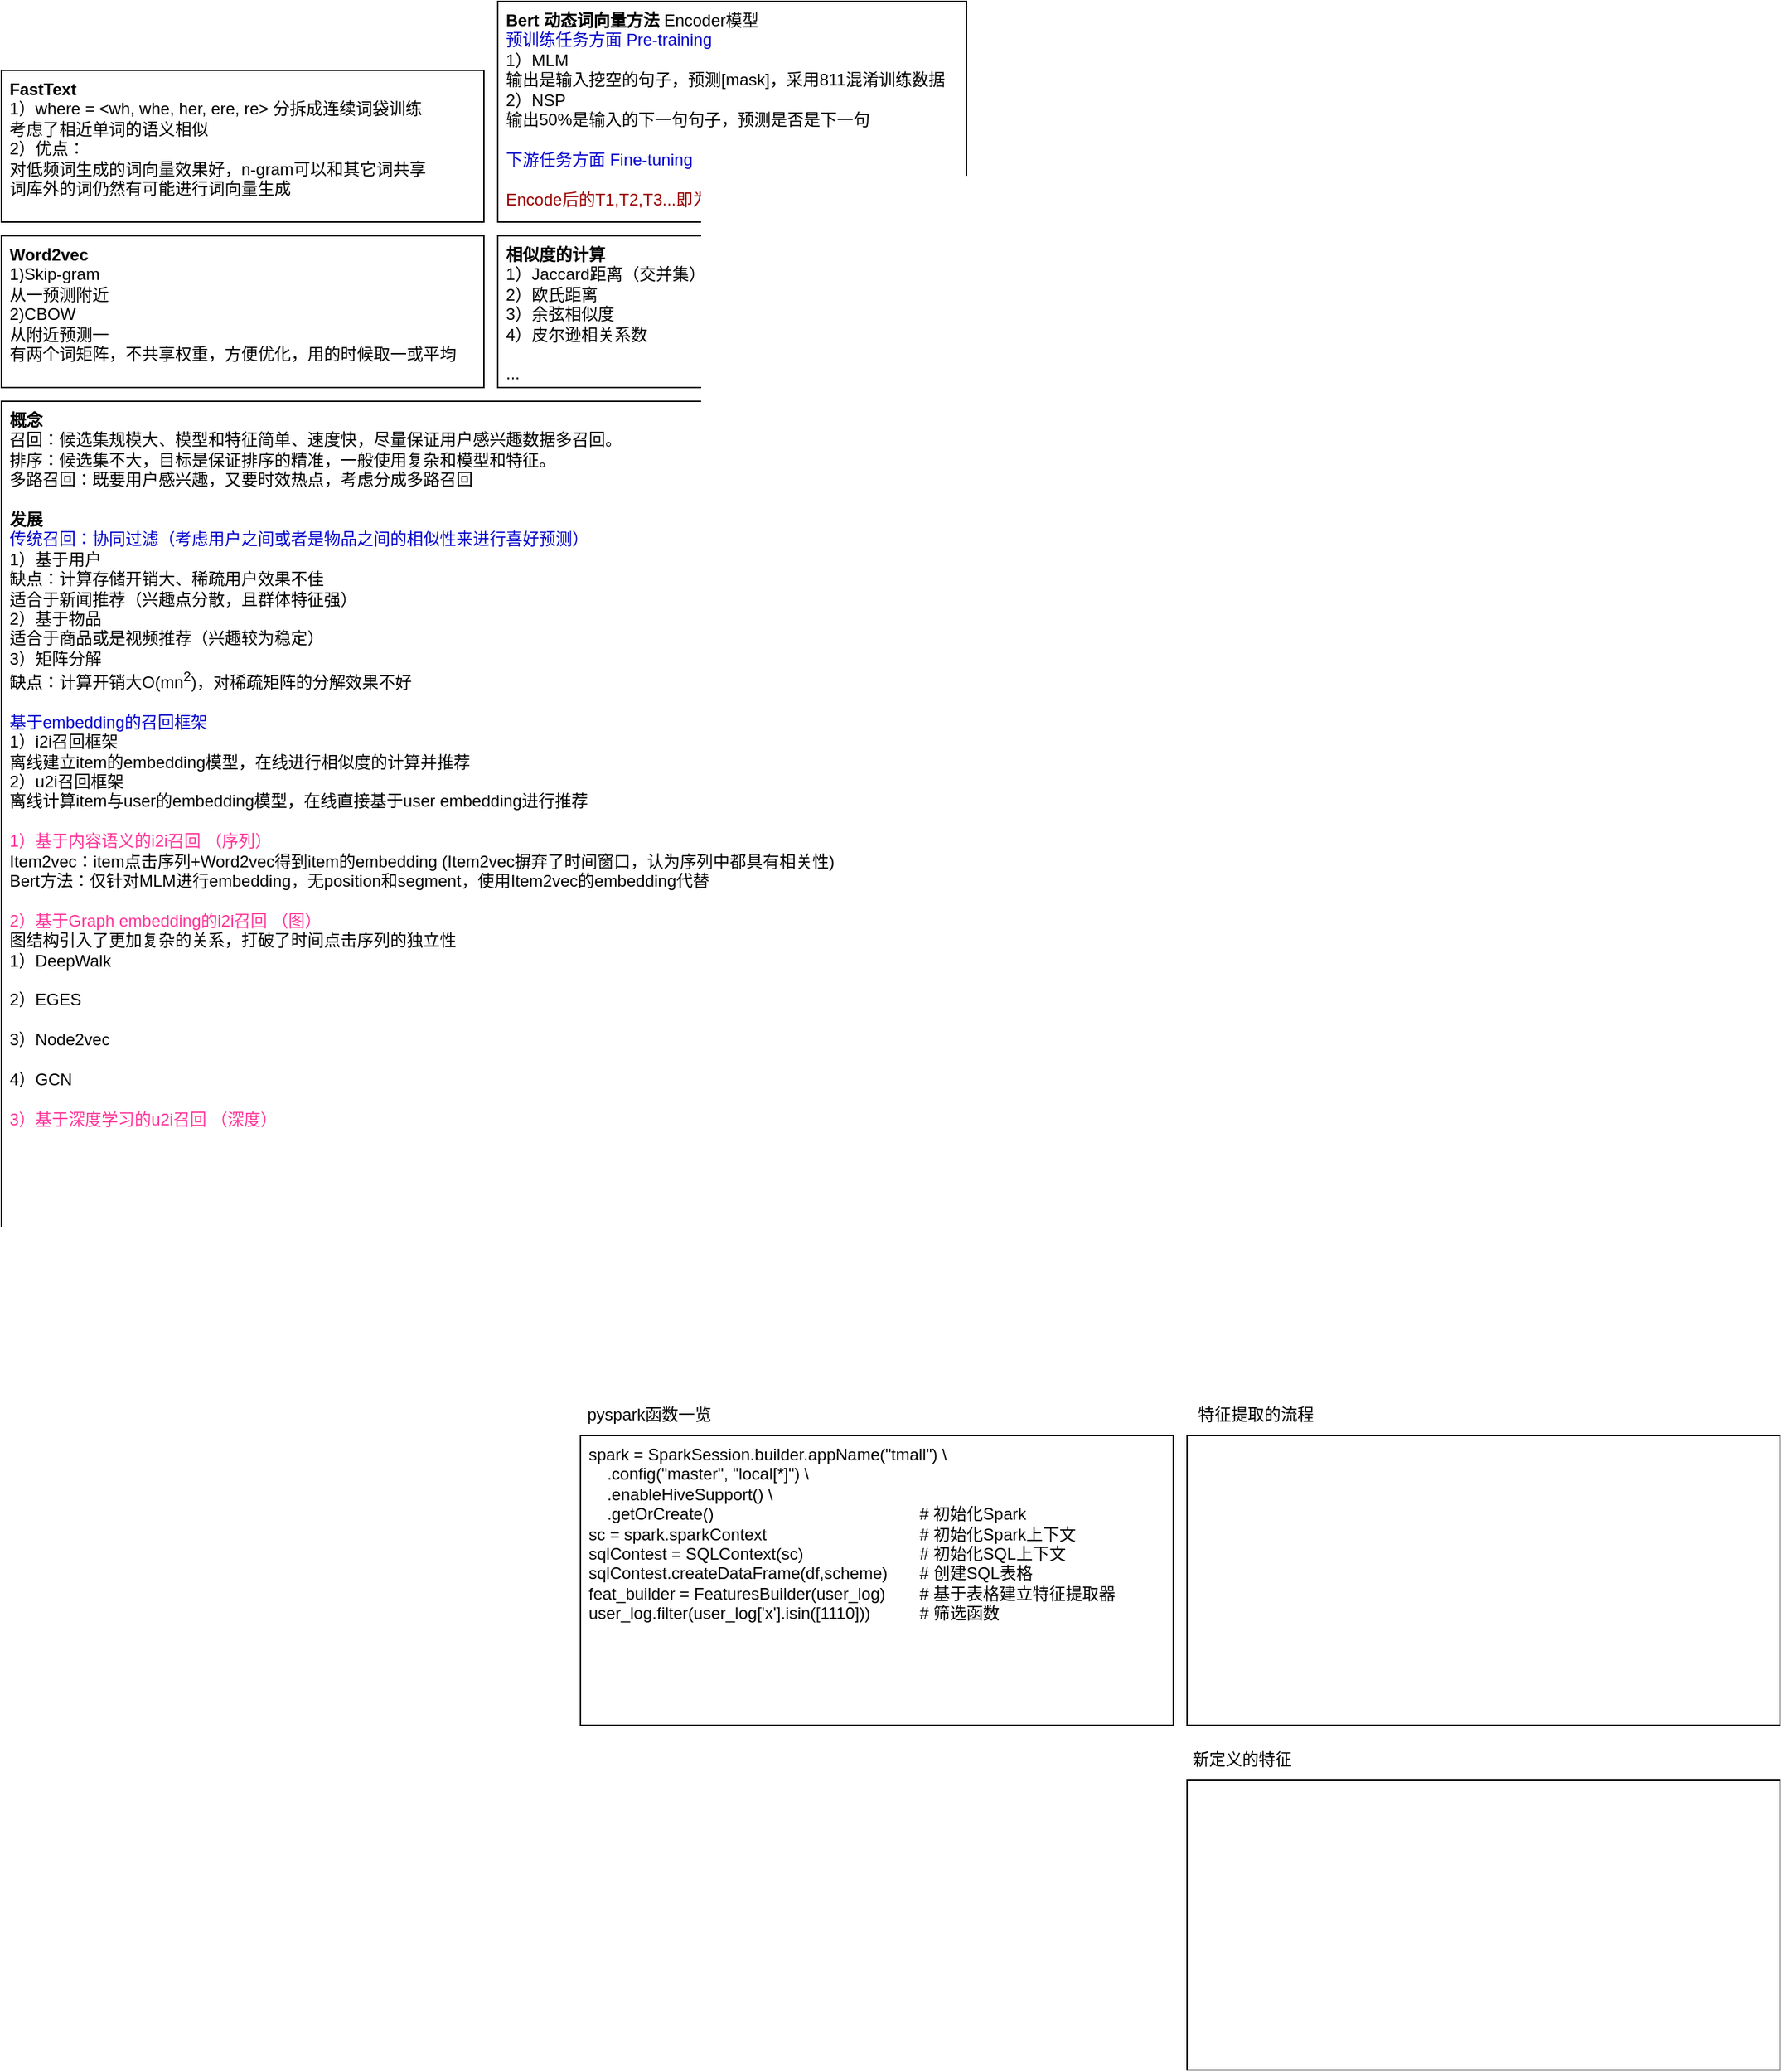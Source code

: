 <mxfile version="24.7.6">
  <diagram name="第 1 页" id="36jbz5RrVT9zZQwFr1fX">
    <mxGraphModel dx="1592" dy="2033" grid="1" gridSize="10" guides="1" tooltips="1" connect="1" arrows="1" fold="1" page="0" pageScale="1" pageWidth="827" pageHeight="1169" math="0" shadow="0">
      <root>
        <mxCell id="0" />
        <mxCell id="1" parent="0" />
        <mxCell id="ATmWsD3FDVk_h2czRpAP-1" value="&lt;div&gt;spark = SparkSession.builder&lt;span style=&quot;background-color: initial;&quot;&gt;.appName(&quot;tmall&quot;) \&lt;/span&gt;&lt;/div&gt;&lt;div&gt;&amp;nbsp; &amp;nbsp; .config(&quot;master&quot;, &quot;local[*]&quot;) \&lt;/div&gt;&lt;div&gt;&amp;nbsp; &amp;nbsp; .enableHiveSupport() \&lt;/div&gt;&lt;div&gt;&amp;nbsp; &amp;nbsp; .getOrCreate()&lt;span style=&quot;white-space: pre;&quot;&gt;&#x9;&lt;/span&gt;&lt;span style=&quot;white-space: pre;&quot;&gt;&#x9;&lt;/span&gt;&lt;span style=&quot;white-space: pre;&quot;&gt;&#x9;&lt;/span&gt;&lt;span style=&quot;white-space: pre;&quot;&gt;&#x9;&lt;/span&gt;&lt;span style=&quot;white-space: pre;&quot;&gt;&#x9;&lt;span style=&quot;white-space: pre;&quot;&gt;&#x9;&lt;/span&gt;&lt;/span&gt;# 初始化Spark&lt;/div&gt;&lt;div&gt;sc = spark.sparkContext&lt;span style=&quot;white-space: pre;&quot;&gt;&#x9;&lt;/span&gt;&lt;span style=&quot;white-space: pre;&quot;&gt;&#x9;&lt;/span&gt;&lt;span style=&quot;white-space: pre;&quot;&gt;&#x9;&lt;/span&gt;&lt;span style=&quot;white-space: pre;&quot;&gt;&#x9;&lt;span style=&quot;white-space: pre;&quot;&gt;&#x9;&lt;/span&gt;&lt;/span&gt;# 初始化Spark上下文&lt;br&gt;&lt;/div&gt;&lt;div&gt;sqlContest = SQLContext(sc)&lt;span style=&quot;white-space: pre;&quot;&gt;&#x9;&lt;/span&gt;&lt;span style=&quot;white-space: pre;&quot;&gt;&#x9;&lt;/span&gt;&lt;span style=&quot;white-space: pre;&quot;&gt;&#x9;&lt;span style=&quot;white-space: pre;&quot;&gt;&#x9;&lt;/span&gt;&lt;/span&gt;# 初始化SQL上下文&lt;br&gt;&lt;/div&gt;&lt;div&gt;sqlContest.createDataFrame(df,scheme)&lt;span style=&quot;white-space: pre;&quot;&gt;&#x9;&lt;/span&gt;# 创建SQL表格&lt;br&gt;&lt;/div&gt;&lt;div&gt;feat_builder = FeaturesBuilder(user_log)&lt;span style=&quot;white-space: pre;&quot;&gt;&#x9;&lt;/span&gt;# 基于表格建立特征提取器&lt;br&gt;&lt;/div&gt;&lt;div&gt;user_log.filter(user_log[&#39;x&#39;].isin([1110]))&lt;span style=&quot;white-space: pre;&quot;&gt;&#x9;&lt;/span&gt;&lt;span style=&quot;white-space: pre;&quot;&gt;&#x9;&lt;/span&gt;# 筛选函数&lt;br&gt;&lt;/div&gt;&lt;div&gt;&lt;br&gt;&lt;/div&gt;&lt;div&gt;&lt;br&gt;&lt;/div&gt;" style="rounded=0;whiteSpace=wrap;html=1;align=left;verticalAlign=top;spacingLeft=4;" vertex="1" parent="1">
          <mxGeometry x="-220" y="-170" width="430" height="210" as="geometry" />
        </mxCell>
        <mxCell id="ATmWsD3FDVk_h2czRpAP-2" value="pyspark函数一览" style="text;html=1;align=center;verticalAlign=middle;whiteSpace=wrap;rounded=0;" vertex="1" parent="1">
          <mxGeometry x="-220" y="-200" width="100" height="30" as="geometry" />
        </mxCell>
        <mxCell id="ATmWsD3FDVk_h2czRpAP-3" value="&lt;div&gt;&lt;br&gt;&lt;/div&gt;" style="rounded=0;whiteSpace=wrap;html=1;align=left;verticalAlign=top;spacingLeft=4;" vertex="1" parent="1">
          <mxGeometry x="220" y="-170" width="430" height="210" as="geometry" />
        </mxCell>
        <mxCell id="ATmWsD3FDVk_h2czRpAP-4" value="特征提取的流程" style="text;html=1;align=center;verticalAlign=middle;whiteSpace=wrap;rounded=0;" vertex="1" parent="1">
          <mxGeometry x="220" y="-200" width="100" height="30" as="geometry" />
        </mxCell>
        <mxCell id="ATmWsD3FDVk_h2czRpAP-5" value="新定义的特征" style="text;html=1;align=center;verticalAlign=middle;whiteSpace=wrap;rounded=0;" vertex="1" parent="1">
          <mxGeometry x="220" y="50" width="80" height="30" as="geometry" />
        </mxCell>
        <mxCell id="ATmWsD3FDVk_h2czRpAP-6" value="&lt;div&gt;&lt;br&gt;&lt;/div&gt;" style="rounded=0;whiteSpace=wrap;html=1;align=left;verticalAlign=top;spacingLeft=4;" vertex="1" parent="1">
          <mxGeometry x="220" y="80" width="430" height="210" as="geometry" />
        </mxCell>
        <mxCell id="ATmWsD3FDVk_h2czRpAP-8" value="&lt;div&gt;&lt;b&gt;概念&lt;/b&gt;&lt;/div&gt;&lt;div&gt;召回：候选集规模大、模型和特征简单、速度快，尽量保证用户感兴趣数据多召回。&lt;/div&gt;&lt;div&gt;排序：候选集不大，目标是保证排序的精准，一般使用复杂和模型和特征。&lt;/div&gt;&lt;div&gt;多路召回：既要用户感兴趣，又要时效热点，考虑分成多路召回&lt;/div&gt;&lt;div&gt;&lt;br&gt;&lt;/div&gt;&lt;div&gt;&lt;b&gt;发展&lt;/b&gt;&lt;/div&gt;&lt;div&gt;&lt;font color=&quot;#0000cc&quot;&gt;传统召回：协同过滤（考虑用户之间或者是物品之间的相似性来进行喜好预测）&lt;/font&gt;&lt;/div&gt;&lt;div&gt;1）基于用户&lt;/div&gt;&lt;div&gt;缺点：计算存储开销大、稀疏用户效果不佳&lt;/div&gt;&lt;div&gt;适合于新闻推荐（兴趣点分散，且群体特征强）&lt;/div&gt;&lt;div&gt;2）基于物品&lt;/div&gt;&lt;div&gt;适合于商品或是视频推荐（兴趣较为稳定）&lt;/div&gt;&lt;div&gt;3）矩阵分解&lt;br&gt;&lt;/div&gt;&lt;div&gt;缺点：计算开销大O(mn&lt;sup&gt;2&lt;/sup&gt;)，对稀疏矩阵的分解效果不好&lt;/div&gt;&lt;div&gt;&lt;br&gt;&lt;/div&gt;&lt;div&gt;&lt;font color=&quot;#0000cc&quot;&gt;基于embedding的召回框架&lt;/font&gt;&lt;/div&gt;&lt;div&gt;1）i2i召回框架&lt;/div&gt;&lt;div&gt;离线建立item的embedding模型，在线进行相似度的计算并推荐&lt;/div&gt;&lt;div&gt;2）u2i召回框架&lt;/div&gt;&lt;div&gt;离线计算item与user的&lt;span style=&quot;background-color: initial;&quot;&gt;embedding模型，在线直接基于user&amp;nbsp;&lt;/span&gt;&lt;span style=&quot;background-color: initial;&quot;&gt;embedding进行推荐&lt;/span&gt;&lt;/div&gt;&lt;div&gt;&lt;br&gt;&lt;/div&gt;&lt;div&gt;&lt;font color=&quot;#ff3399&quot;&gt;1）基于内容语义的i2i召回 （序列）&lt;/font&gt;&lt;/div&gt;&lt;div&gt;Item2vec：item点击序列+Word2vec得到item的embedding (&lt;span style=&quot;background-color: initial;&quot;&gt;Item2vec&lt;/span&gt;&lt;span style=&quot;background-color: initial;&quot;&gt;摒弃了时间窗口，认为序列中都具有相关性)&lt;/span&gt;&lt;/div&gt;&lt;div&gt;&lt;span style=&quot;background-color: initial;&quot;&gt;Bert方法：仅针对MLM进行embedding，无position和segment，使用&lt;/span&gt;&lt;span style=&quot;background-color: initial;&quot;&gt;Item2vec的embedding代替&lt;/span&gt;&lt;/div&gt;&lt;div&gt;&lt;span style=&quot;background-color: initial;&quot;&gt;&lt;br&gt;&lt;/span&gt;&lt;/div&gt;&lt;div&gt;&lt;span style=&quot;background-color: initial;&quot;&gt;&lt;font color=&quot;#ff3399&quot;&gt;2）基于Graph embedding的i2i召回 （图）&lt;/font&gt;&lt;/span&gt;&lt;/div&gt;&lt;div&gt;&lt;span style=&quot;background-color: initial;&quot;&gt;图结构引入了更加复杂的关系，打破了时间点击序列的独立性&lt;/span&gt;&lt;/div&gt;&lt;div&gt;&lt;span style=&quot;background-color: initial;&quot;&gt;1）DeepWalk&lt;/span&gt;&lt;br&gt;&lt;/div&gt;&lt;div&gt;&lt;br&gt;&lt;/div&gt;&lt;div&gt;&lt;span style=&quot;background-color: initial;&quot;&gt;2）EGES&lt;/span&gt;&lt;/div&gt;&lt;div&gt;&lt;span style=&quot;background-color: initial;&quot;&gt;&lt;br&gt;&lt;/span&gt;&lt;/div&gt;&lt;div&gt;3）Node2vec&lt;/div&gt;&lt;div&gt;&lt;br&gt;&lt;/div&gt;&lt;div&gt;4）GCN&lt;/div&gt;&lt;div&gt;&lt;br&gt;&lt;/div&gt;&lt;div&gt;&lt;span style=&quot;color: rgb(255, 51, 153);&quot;&gt;3）基于深度学习的u2i召回 （深度）&lt;/span&gt;&lt;br&gt;&lt;/div&gt;" style="rounded=0;whiteSpace=wrap;html=1;align=left;verticalAlign=top;spacingLeft=4;" vertex="1" parent="1">
          <mxGeometry x="-640" y="-920" width="700" height="700" as="geometry" />
        </mxCell>
        <mxCell id="ATmWsD3FDVk_h2czRpAP-10" value="&lt;div&gt;&lt;b&gt;相似度的计算&lt;/b&gt;&lt;/div&gt;&lt;div&gt;1）Jaccard距离（交并集）&lt;/div&gt;&lt;div&gt;2）欧氏距离&lt;/div&gt;&lt;div&gt;3）余弦相似度&lt;/div&gt;&lt;div&gt;4）皮尔逊相关系数&lt;/div&gt;&lt;div&gt;&lt;br&gt;&lt;/div&gt;&lt;div&gt;...&lt;/div&gt;" style="rounded=0;whiteSpace=wrap;html=1;align=left;verticalAlign=top;spacingLeft=4;" vertex="1" parent="1">
          <mxGeometry x="-280" y="-1040" width="340" height="110" as="geometry" />
        </mxCell>
        <mxCell id="ATmWsD3FDVk_h2czRpAP-11" value="&lt;b&gt;Word2vec&lt;/b&gt;&lt;div&gt;1)Skip-gram&lt;/div&gt;&lt;div&gt;从一预测附近&lt;/div&gt;&lt;div&gt;2)CBOW&lt;/div&gt;&lt;div&gt;从附近预测一&lt;/div&gt;&lt;div&gt;有两个词矩阵，不共享权重，方便优化，用的时候取一或平均&lt;/div&gt;" style="rounded=0;whiteSpace=wrap;html=1;align=left;verticalAlign=top;spacingLeft=4;" vertex="1" parent="1">
          <mxGeometry x="-640" y="-1040" width="350" height="110" as="geometry" />
        </mxCell>
        <mxCell id="ATmWsD3FDVk_h2czRpAP-13" value="&lt;b&gt;FastText&lt;/b&gt;&lt;br&gt;&lt;div&gt;1）where = &amp;lt;wh, whe, her, ere, re&amp;gt; 分拆成连续词袋训练&lt;/div&gt;&lt;div&gt;考虑了相近单词的语义相似&lt;/div&gt;&lt;div&gt;2）优点：&lt;/div&gt;&lt;div&gt;对低频词生成的词向量效果好，n-gram可以和其它词共享&lt;br&gt;&lt;/div&gt;&lt;div&gt;词库外的词仍然有可能进行词向量生成&lt;/div&gt;" style="rounded=0;whiteSpace=wrap;html=1;align=left;verticalAlign=top;spacingLeft=4;" vertex="1" parent="1">
          <mxGeometry x="-640" y="-1160" width="350" height="110" as="geometry" />
        </mxCell>
        <mxCell id="ATmWsD3FDVk_h2czRpAP-14" value="&lt;b&gt;Bert 动态词向量方法&amp;nbsp;&lt;/b&gt;Encoder模型&lt;br&gt;&lt;div&gt;&lt;font color=&quot;#0000cc&quot;&gt;预训练任务方面 Pre-training&lt;/font&gt;&lt;/div&gt;&lt;div&gt;1）MLM&lt;/div&gt;&lt;div&gt;输出是输入挖空的句子，&lt;span style=&quot;background-color: initial;&quot;&gt;预测[mask]，采用811混淆训练数据&lt;/span&gt;&lt;/div&gt;&lt;div&gt;2）NSP&lt;/div&gt;&lt;div&gt;输出50%是输入的下一句句子，预测是否是下一句&lt;/div&gt;&lt;div&gt;&lt;br&gt;&lt;/div&gt;&lt;div&gt;&lt;font color=&quot;#0000cc&quot;&gt;下游任务方面 Fine-tuning&lt;/font&gt;&lt;/div&gt;&lt;div&gt;&lt;font color=&quot;#0000cc&quot;&gt;&lt;br&gt;&lt;/font&gt;&lt;/div&gt;&lt;div&gt;&lt;font color=&quot;#990000&quot;&gt;Encode后的T1,T2,T3...即为所需的句子embedding（Token）&lt;/font&gt;&lt;/div&gt;" style="rounded=0;whiteSpace=wrap;html=1;align=left;verticalAlign=top;spacingLeft=4;" vertex="1" parent="1">
          <mxGeometry x="-280" y="-1210" width="340" height="160" as="geometry" />
        </mxCell>
      </root>
    </mxGraphModel>
  </diagram>
</mxfile>
